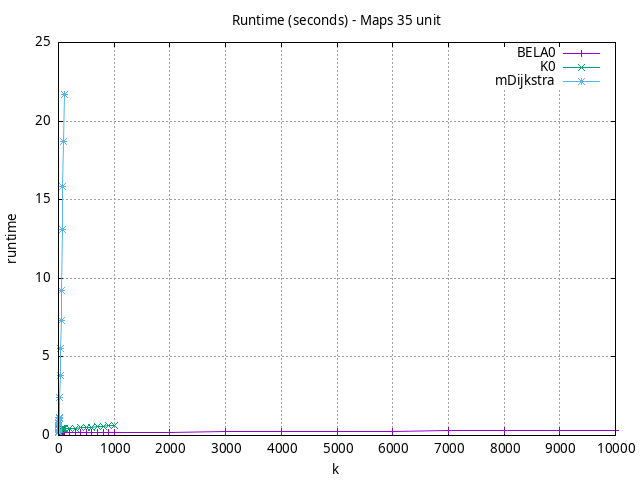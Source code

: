 #!/usr/bin/gnuplot
# -*- coding: utf-8 -*-
#
# results/maps/unit/35/random512-35.brute-force.unit.runtime.gnuplot
#
# Started on 04/07/2024 18:14:01
# Author: Carlos Linares López
set grid
set xlabel "k"
set ylabel "runtime"

set title "Runtime (seconds) - Maps 35 unit"

set terminal png enhanced font "Ariel,10"
set output 'random512-35.brute-force.unit.runtime.png'

plot "-" title "BELA0"      with linesp, "-" title "K0"      with linesp, "-" title "mDijkstra"      with linesp

	1 0.17956101
	2 0.17875619999999998
	3 0.17904594999999998
	4 0.17932773999999999
	5 0.18023156999999998
	6 0.18090516999999998
	7 0.18241266
	8 0.18209075
	9 0.18371493000000005
	10 0.1794629
	20 0.17998851999999999
	30 0.18019411000000002
	40 0.18105501999999998
	50 0.18216659000000004
	60 0.18389583
	70 0.18456603000000002
	80 0.18596175000000004
	90 0.18668035
	100 0.18189355999999995
	200 0.18359096
	300 0.18594007999999995
	400 0.18745393000000005
	500 0.18998713000000003
	600 0.19233260999999996
	700 0.19338611
	800 0.19461204000000007
	900 0.19507255999999998
	1000 0.19181479999999998
	2000 0.20435785999999997
	3000 0.23427681
	4000 0.24046494999999996
	5000 0.26613772
	6000 0.283581
	7000 0.30314118999999995
	8000 0.32285705
	9000 0.3435399400000001
	10000 0.34087803
end
	1 0.40076153000000003
	2 0.39909759000000006
	3 0.40001071999999993
	4 0.4017291599999999
	5 0.40336701
	6 0.40395160999999985
	7 0.40478130999999995
	8 0.4059753299999999
	9 0.40653742000000004
	10 0.4044196899999999
	20 0.40701449999999995
	30 0.40976785
	40 0.41136571999999993
	50 0.41506103999999994
	60 0.41815097
	70 0.42148592
	80 0.42326565000000005
	90 0.42574054999999994
	100 0.4251606800000001
	200 0.45020159
	300 0.47310952
	400 0.4941237600000001
	500 0.51551892
	600 0.53809975
	700 0.5603999799999999
	800 0.58347112
	900 0.6076339099999999
	1000 0.63203502
end
	1 0.16124407000000002
	2 0.27689057
	3 0.39079911
	4 0.49871617
	5 0.6141110200000001
	6 0.73327411
	7 0.85450374
	8 0.9765966699999998
	9 1.0696017
	10 1.1759844999999998
	20 2.402468
	30 3.8425329
	40 5.5050555999999995
	50 7.307061800000001
	60 9.2115069
	70 13.115470999999998
	80 15.846551
	90 18.706114
	100 21.667356999999996
end
